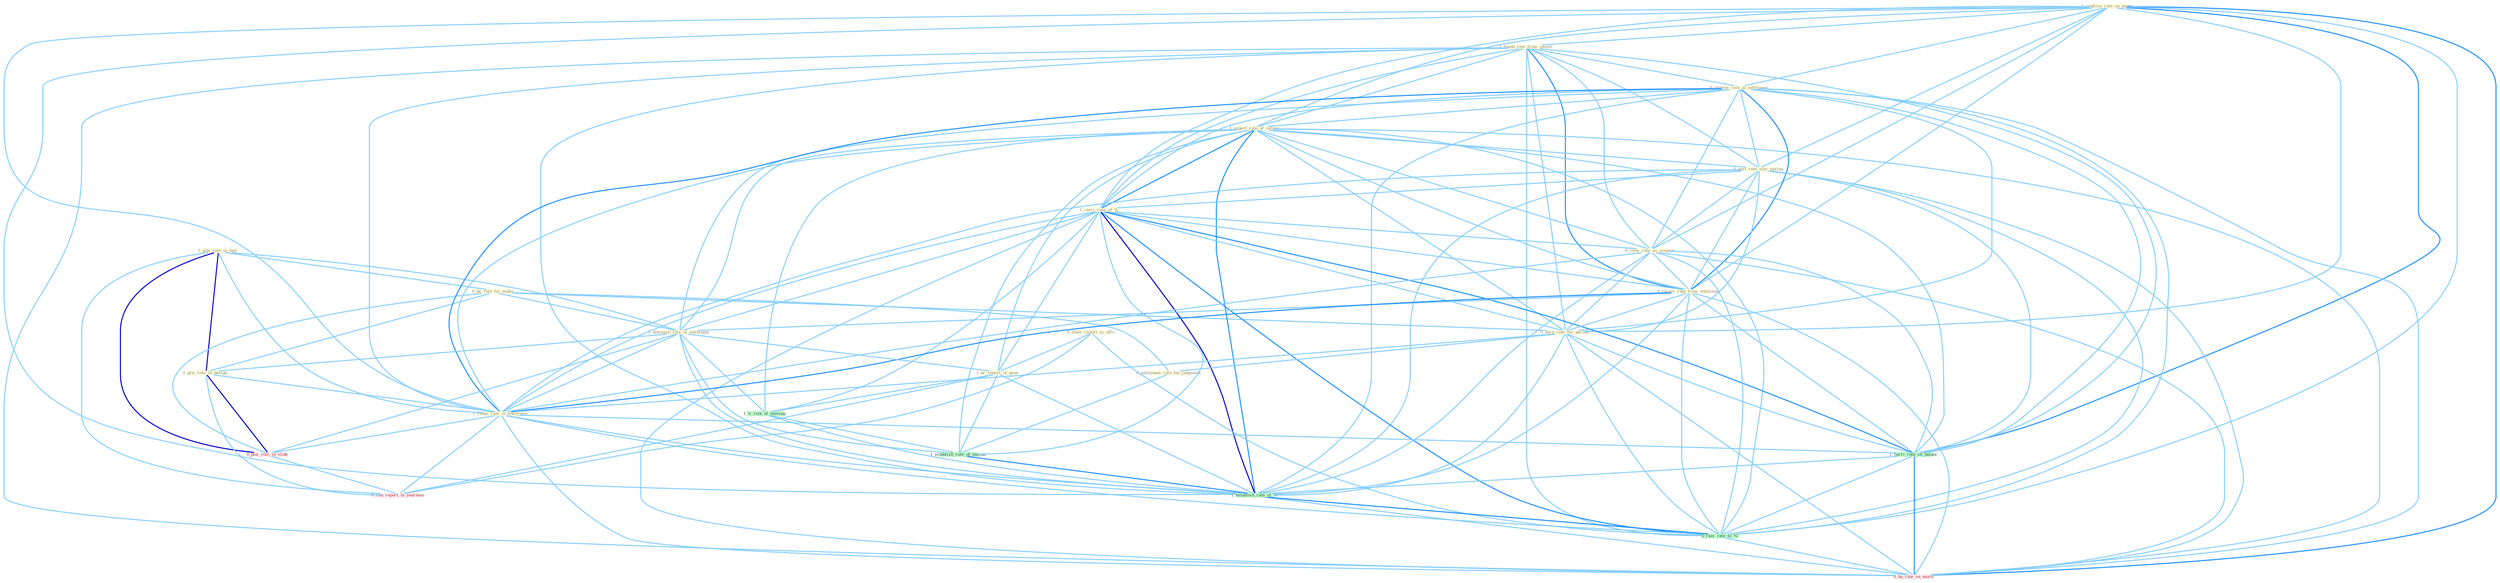 Graph G{ 
    node
    [shape=polygon,style=filled,width=.5,height=.06,color="#BDFCC9",fixedsize=true,fontsize=4,
    fontcolor="#2f4f4f"];
    {node
    [color="#ffffe0", fontcolor="#8b7d6b"] "1_plai_role_in_fuel " "1_confirm_rate_on_paper " "0_be_role_for_make " "1_found_rate_from_invest " "0_improv_rate_at_entitynam " "1_expect_rate_of_return " "0_post_rate_sinc_spring " "1_carri_rate_of_% " "0_steer_report_to_offic " "0_view_rate_as_weapon " "0_receiv_rate_from_entitynam " "0_earn_rate_for_period " "1_diminish_role_of_entitynam " "0_plai_role_in_design " "1_ar_report_of_gene " "1_reduc_rate_in_entitynam " "0_entitynam_rule_for_judgment "}
{node [color="#fff0f5", fontcolor="#b22222"] "0_plai_role_in_slide " "0_ran_report_in_yearnum " "0_ha_rate_on_morn "}
edge [color="#B0E2FF"];

	"1_plai_role_in_fuel " -- "0_be_role_for_make " [w="1", color="#87cefa" ];
	"1_plai_role_in_fuel " -- "1_diminish_role_of_entitynam " [w="1", color="#87cefa" ];
	"1_plai_role_in_fuel " -- "0_plai_role_in_design " [w="3", color="#0000cd" , len=0.6];
	"1_plai_role_in_fuel " -- "1_reduc_rate_in_entitynam " [w="1", color="#87cefa" ];
	"1_plai_role_in_fuel " -- "0_plai_role_in_slide " [w="3", color="#0000cd" , len=0.6];
	"1_plai_role_in_fuel " -- "0_ran_report_in_yearnum " [w="1", color="#87cefa" ];
	"1_confirm_rate_on_paper " -- "1_found_rate_from_invest " [w="1", color="#87cefa" ];
	"1_confirm_rate_on_paper " -- "0_improv_rate_at_entitynam " [w="1", color="#87cefa" ];
	"1_confirm_rate_on_paper " -- "1_expect_rate_of_return " [w="1", color="#87cefa" ];
	"1_confirm_rate_on_paper " -- "0_post_rate_sinc_spring " [w="1", color="#87cefa" ];
	"1_confirm_rate_on_paper " -- "1_carri_rate_of_% " [w="1", color="#87cefa" ];
	"1_confirm_rate_on_paper " -- "0_view_rate_as_weapon " [w="1", color="#87cefa" ];
	"1_confirm_rate_on_paper " -- "0_receiv_rate_from_entitynam " [w="1", color="#87cefa" ];
	"1_confirm_rate_on_paper " -- "0_earn_rate_for_period " [w="1", color="#87cefa" ];
	"1_confirm_rate_on_paper " -- "1_reduc_rate_in_entitynam " [w="1", color="#87cefa" ];
	"1_confirm_rate_on_paper " -- "1_carri_rate_on_balanc " [w="2", color="#1e90ff" , len=0.8];
	"1_confirm_rate_on_paper " -- "1_establish_rate_of_% " [w="1", color="#87cefa" ];
	"1_confirm_rate_on_paper " -- "0_rais_rate_to_% " [w="1", color="#87cefa" ];
	"1_confirm_rate_on_paper " -- "0_ha_rate_on_morn " [w="2", color="#1e90ff" , len=0.8];
	"0_be_role_for_make " -- "0_earn_rate_for_period " [w="1", color="#87cefa" ];
	"0_be_role_for_make " -- "1_diminish_role_of_entitynam " [w="1", color="#87cefa" ];
	"0_be_role_for_make " -- "0_plai_role_in_design " [w="1", color="#87cefa" ];
	"0_be_role_for_make " -- "0_entitynam_rule_for_judgment " [w="1", color="#87cefa" ];
	"0_be_role_for_make " -- "0_plai_role_in_slide " [w="1", color="#87cefa" ];
	"1_found_rate_from_invest " -- "0_improv_rate_at_entitynam " [w="1", color="#87cefa" ];
	"1_found_rate_from_invest " -- "1_expect_rate_of_return " [w="1", color="#87cefa" ];
	"1_found_rate_from_invest " -- "0_post_rate_sinc_spring " [w="1", color="#87cefa" ];
	"1_found_rate_from_invest " -- "1_carri_rate_of_% " [w="1", color="#87cefa" ];
	"1_found_rate_from_invest " -- "0_view_rate_as_weapon " [w="1", color="#87cefa" ];
	"1_found_rate_from_invest " -- "0_receiv_rate_from_entitynam " [w="2", color="#1e90ff" , len=0.8];
	"1_found_rate_from_invest " -- "0_earn_rate_for_period " [w="1", color="#87cefa" ];
	"1_found_rate_from_invest " -- "1_reduc_rate_in_entitynam " [w="1", color="#87cefa" ];
	"1_found_rate_from_invest " -- "1_carri_rate_on_balanc " [w="1", color="#87cefa" ];
	"1_found_rate_from_invest " -- "1_establish_rate_of_% " [w="1", color="#87cefa" ];
	"1_found_rate_from_invest " -- "0_rais_rate_to_% " [w="1", color="#87cefa" ];
	"1_found_rate_from_invest " -- "0_ha_rate_on_morn " [w="1", color="#87cefa" ];
	"0_improv_rate_at_entitynam " -- "1_expect_rate_of_return " [w="1", color="#87cefa" ];
	"0_improv_rate_at_entitynam " -- "0_post_rate_sinc_spring " [w="1", color="#87cefa" ];
	"0_improv_rate_at_entitynam " -- "1_carri_rate_of_% " [w="1", color="#87cefa" ];
	"0_improv_rate_at_entitynam " -- "0_view_rate_as_weapon " [w="1", color="#87cefa" ];
	"0_improv_rate_at_entitynam " -- "0_receiv_rate_from_entitynam " [w="2", color="#1e90ff" , len=0.8];
	"0_improv_rate_at_entitynam " -- "0_earn_rate_for_period " [w="1", color="#87cefa" ];
	"0_improv_rate_at_entitynam " -- "1_diminish_role_of_entitynam " [w="1", color="#87cefa" ];
	"0_improv_rate_at_entitynam " -- "1_reduc_rate_in_entitynam " [w="2", color="#1e90ff" , len=0.8];
	"0_improv_rate_at_entitynam " -- "1_carri_rate_on_balanc " [w="1", color="#87cefa" ];
	"0_improv_rate_at_entitynam " -- "1_establish_rate_of_% " [w="1", color="#87cefa" ];
	"0_improv_rate_at_entitynam " -- "0_rais_rate_to_% " [w="1", color="#87cefa" ];
	"0_improv_rate_at_entitynam " -- "0_ha_rate_on_morn " [w="1", color="#87cefa" ];
	"1_expect_rate_of_return " -- "0_post_rate_sinc_spring " [w="1", color="#87cefa" ];
	"1_expect_rate_of_return " -- "1_carri_rate_of_% " [w="2", color="#1e90ff" , len=0.8];
	"1_expect_rate_of_return " -- "0_view_rate_as_weapon " [w="1", color="#87cefa" ];
	"1_expect_rate_of_return " -- "0_receiv_rate_from_entitynam " [w="1", color="#87cefa" ];
	"1_expect_rate_of_return " -- "0_earn_rate_for_period " [w="1", color="#87cefa" ];
	"1_expect_rate_of_return " -- "1_diminish_role_of_entitynam " [w="1", color="#87cefa" ];
	"1_expect_rate_of_return " -- "1_ar_report_of_gene " [w="1", color="#87cefa" ];
	"1_expect_rate_of_return " -- "1_reduc_rate_in_entitynam " [w="1", color="#87cefa" ];
	"1_expect_rate_of_return " -- "1_carri_rate_on_balanc " [w="1", color="#87cefa" ];
	"1_expect_rate_of_return " -- "1_'s_risk_of_messag " [w="1", color="#87cefa" ];
	"1_expect_rate_of_return " -- "1_establish_rule_of_immun " [w="1", color="#87cefa" ];
	"1_expect_rate_of_return " -- "1_establish_rate_of_% " [w="2", color="#1e90ff" , len=0.8];
	"1_expect_rate_of_return " -- "0_rais_rate_to_% " [w="1", color="#87cefa" ];
	"1_expect_rate_of_return " -- "0_ha_rate_on_morn " [w="1", color="#87cefa" ];
	"0_post_rate_sinc_spring " -- "1_carri_rate_of_% " [w="1", color="#87cefa" ];
	"0_post_rate_sinc_spring " -- "0_view_rate_as_weapon " [w="1", color="#87cefa" ];
	"0_post_rate_sinc_spring " -- "0_receiv_rate_from_entitynam " [w="1", color="#87cefa" ];
	"0_post_rate_sinc_spring " -- "0_earn_rate_for_period " [w="1", color="#87cefa" ];
	"0_post_rate_sinc_spring " -- "1_reduc_rate_in_entitynam " [w="1", color="#87cefa" ];
	"0_post_rate_sinc_spring " -- "1_carri_rate_on_balanc " [w="1", color="#87cefa" ];
	"0_post_rate_sinc_spring " -- "1_establish_rate_of_% " [w="1", color="#87cefa" ];
	"0_post_rate_sinc_spring " -- "0_rais_rate_to_% " [w="1", color="#87cefa" ];
	"0_post_rate_sinc_spring " -- "0_ha_rate_on_morn " [w="1", color="#87cefa" ];
	"1_carri_rate_of_% " -- "0_view_rate_as_weapon " [w="1", color="#87cefa" ];
	"1_carri_rate_of_% " -- "0_receiv_rate_from_entitynam " [w="1", color="#87cefa" ];
	"1_carri_rate_of_% " -- "0_earn_rate_for_period " [w="1", color="#87cefa" ];
	"1_carri_rate_of_% " -- "1_diminish_role_of_entitynam " [w="1", color="#87cefa" ];
	"1_carri_rate_of_% " -- "1_ar_report_of_gene " [w="1", color="#87cefa" ];
	"1_carri_rate_of_% " -- "1_reduc_rate_in_entitynam " [w="1", color="#87cefa" ];
	"1_carri_rate_of_% " -- "1_carri_rate_on_balanc " [w="2", color="#1e90ff" , len=0.8];
	"1_carri_rate_of_% " -- "1_'s_risk_of_messag " [w="1", color="#87cefa" ];
	"1_carri_rate_of_% " -- "1_establish_rule_of_immun " [w="1", color="#87cefa" ];
	"1_carri_rate_of_% " -- "1_establish_rate_of_% " [w="3", color="#0000cd" , len=0.6];
	"1_carri_rate_of_% " -- "0_rais_rate_to_% " [w="2", color="#1e90ff" , len=0.8];
	"1_carri_rate_of_% " -- "0_ha_rate_on_morn " [w="1", color="#87cefa" ];
	"0_steer_report_to_offic " -- "1_ar_report_of_gene " [w="1", color="#87cefa" ];
	"0_steer_report_to_offic " -- "0_ran_report_in_yearnum " [w="1", color="#87cefa" ];
	"0_steer_report_to_offic " -- "0_rais_rate_to_% " [w="1", color="#87cefa" ];
	"0_view_rate_as_weapon " -- "0_receiv_rate_from_entitynam " [w="1", color="#87cefa" ];
	"0_view_rate_as_weapon " -- "0_earn_rate_for_period " [w="1", color="#87cefa" ];
	"0_view_rate_as_weapon " -- "1_reduc_rate_in_entitynam " [w="1", color="#87cefa" ];
	"0_view_rate_as_weapon " -- "1_carri_rate_on_balanc " [w="1", color="#87cefa" ];
	"0_view_rate_as_weapon " -- "1_establish_rate_of_% " [w="1", color="#87cefa" ];
	"0_view_rate_as_weapon " -- "0_rais_rate_to_% " [w="1", color="#87cefa" ];
	"0_view_rate_as_weapon " -- "0_ha_rate_on_morn " [w="1", color="#87cefa" ];
	"0_receiv_rate_from_entitynam " -- "0_earn_rate_for_period " [w="1", color="#87cefa" ];
	"0_receiv_rate_from_entitynam " -- "1_diminish_role_of_entitynam " [w="1", color="#87cefa" ];
	"0_receiv_rate_from_entitynam " -- "1_reduc_rate_in_entitynam " [w="2", color="#1e90ff" , len=0.8];
	"0_receiv_rate_from_entitynam " -- "1_carri_rate_on_balanc " [w="1", color="#87cefa" ];
	"0_receiv_rate_from_entitynam " -- "1_establish_rate_of_% " [w="1", color="#87cefa" ];
	"0_receiv_rate_from_entitynam " -- "0_rais_rate_to_% " [w="1", color="#87cefa" ];
	"0_receiv_rate_from_entitynam " -- "0_ha_rate_on_morn " [w="1", color="#87cefa" ];
	"0_earn_rate_for_period " -- "1_reduc_rate_in_entitynam " [w="1", color="#87cefa" ];
	"0_earn_rate_for_period " -- "0_entitynam_rule_for_judgment " [w="1", color="#87cefa" ];
	"0_earn_rate_for_period " -- "1_carri_rate_on_balanc " [w="1", color="#87cefa" ];
	"0_earn_rate_for_period " -- "1_establish_rate_of_% " [w="1", color="#87cefa" ];
	"0_earn_rate_for_period " -- "0_rais_rate_to_% " [w="1", color="#87cefa" ];
	"0_earn_rate_for_period " -- "0_ha_rate_on_morn " [w="1", color="#87cefa" ];
	"1_diminish_role_of_entitynam " -- "0_plai_role_in_design " [w="1", color="#87cefa" ];
	"1_diminish_role_of_entitynam " -- "1_ar_report_of_gene " [w="1", color="#87cefa" ];
	"1_diminish_role_of_entitynam " -- "1_reduc_rate_in_entitynam " [w="1", color="#87cefa" ];
	"1_diminish_role_of_entitynam " -- "0_plai_role_in_slide " [w="1", color="#87cefa" ];
	"1_diminish_role_of_entitynam " -- "1_'s_risk_of_messag " [w="1", color="#87cefa" ];
	"1_diminish_role_of_entitynam " -- "1_establish_rule_of_immun " [w="1", color="#87cefa" ];
	"1_diminish_role_of_entitynam " -- "1_establish_rate_of_% " [w="1", color="#87cefa" ];
	"0_plai_role_in_design " -- "1_reduc_rate_in_entitynam " [w="1", color="#87cefa" ];
	"0_plai_role_in_design " -- "0_plai_role_in_slide " [w="3", color="#0000cd" , len=0.6];
	"0_plai_role_in_design " -- "0_ran_report_in_yearnum " [w="1", color="#87cefa" ];
	"1_ar_report_of_gene " -- "1_'s_risk_of_messag " [w="1", color="#87cefa" ];
	"1_ar_report_of_gene " -- "0_ran_report_in_yearnum " [w="1", color="#87cefa" ];
	"1_ar_report_of_gene " -- "1_establish_rule_of_immun " [w="1", color="#87cefa" ];
	"1_ar_report_of_gene " -- "1_establish_rate_of_% " [w="1", color="#87cefa" ];
	"1_reduc_rate_in_entitynam " -- "0_plai_role_in_slide " [w="1", color="#87cefa" ];
	"1_reduc_rate_in_entitynam " -- "1_carri_rate_on_balanc " [w="1", color="#87cefa" ];
	"1_reduc_rate_in_entitynam " -- "0_ran_report_in_yearnum " [w="1", color="#87cefa" ];
	"1_reduc_rate_in_entitynam " -- "1_establish_rate_of_% " [w="1", color="#87cefa" ];
	"1_reduc_rate_in_entitynam " -- "0_rais_rate_to_% " [w="1", color="#87cefa" ];
	"1_reduc_rate_in_entitynam " -- "0_ha_rate_on_morn " [w="1", color="#87cefa" ];
	"0_entitynam_rule_for_judgment " -- "1_establish_rule_of_immun " [w="1", color="#87cefa" ];
	"0_plai_role_in_slide " -- "0_ran_report_in_yearnum " [w="1", color="#87cefa" ];
	"1_carri_rate_on_balanc " -- "1_establish_rate_of_% " [w="1", color="#87cefa" ];
	"1_carri_rate_on_balanc " -- "0_rais_rate_to_% " [w="1", color="#87cefa" ];
	"1_carri_rate_on_balanc " -- "0_ha_rate_on_morn " [w="2", color="#1e90ff" , len=0.8];
	"1_'s_risk_of_messag " -- "1_establish_rule_of_immun " [w="1", color="#87cefa" ];
	"1_'s_risk_of_messag " -- "1_establish_rate_of_% " [w="1", color="#87cefa" ];
	"1_establish_rule_of_immun " -- "1_establish_rate_of_% " [w="2", color="#1e90ff" , len=0.8];
	"1_establish_rate_of_% " -- "0_rais_rate_to_% " [w="2", color="#1e90ff" , len=0.8];
	"1_establish_rate_of_% " -- "0_ha_rate_on_morn " [w="1", color="#87cefa" ];
	"0_rais_rate_to_% " -- "0_ha_rate_on_morn " [w="1", color="#87cefa" ];
}